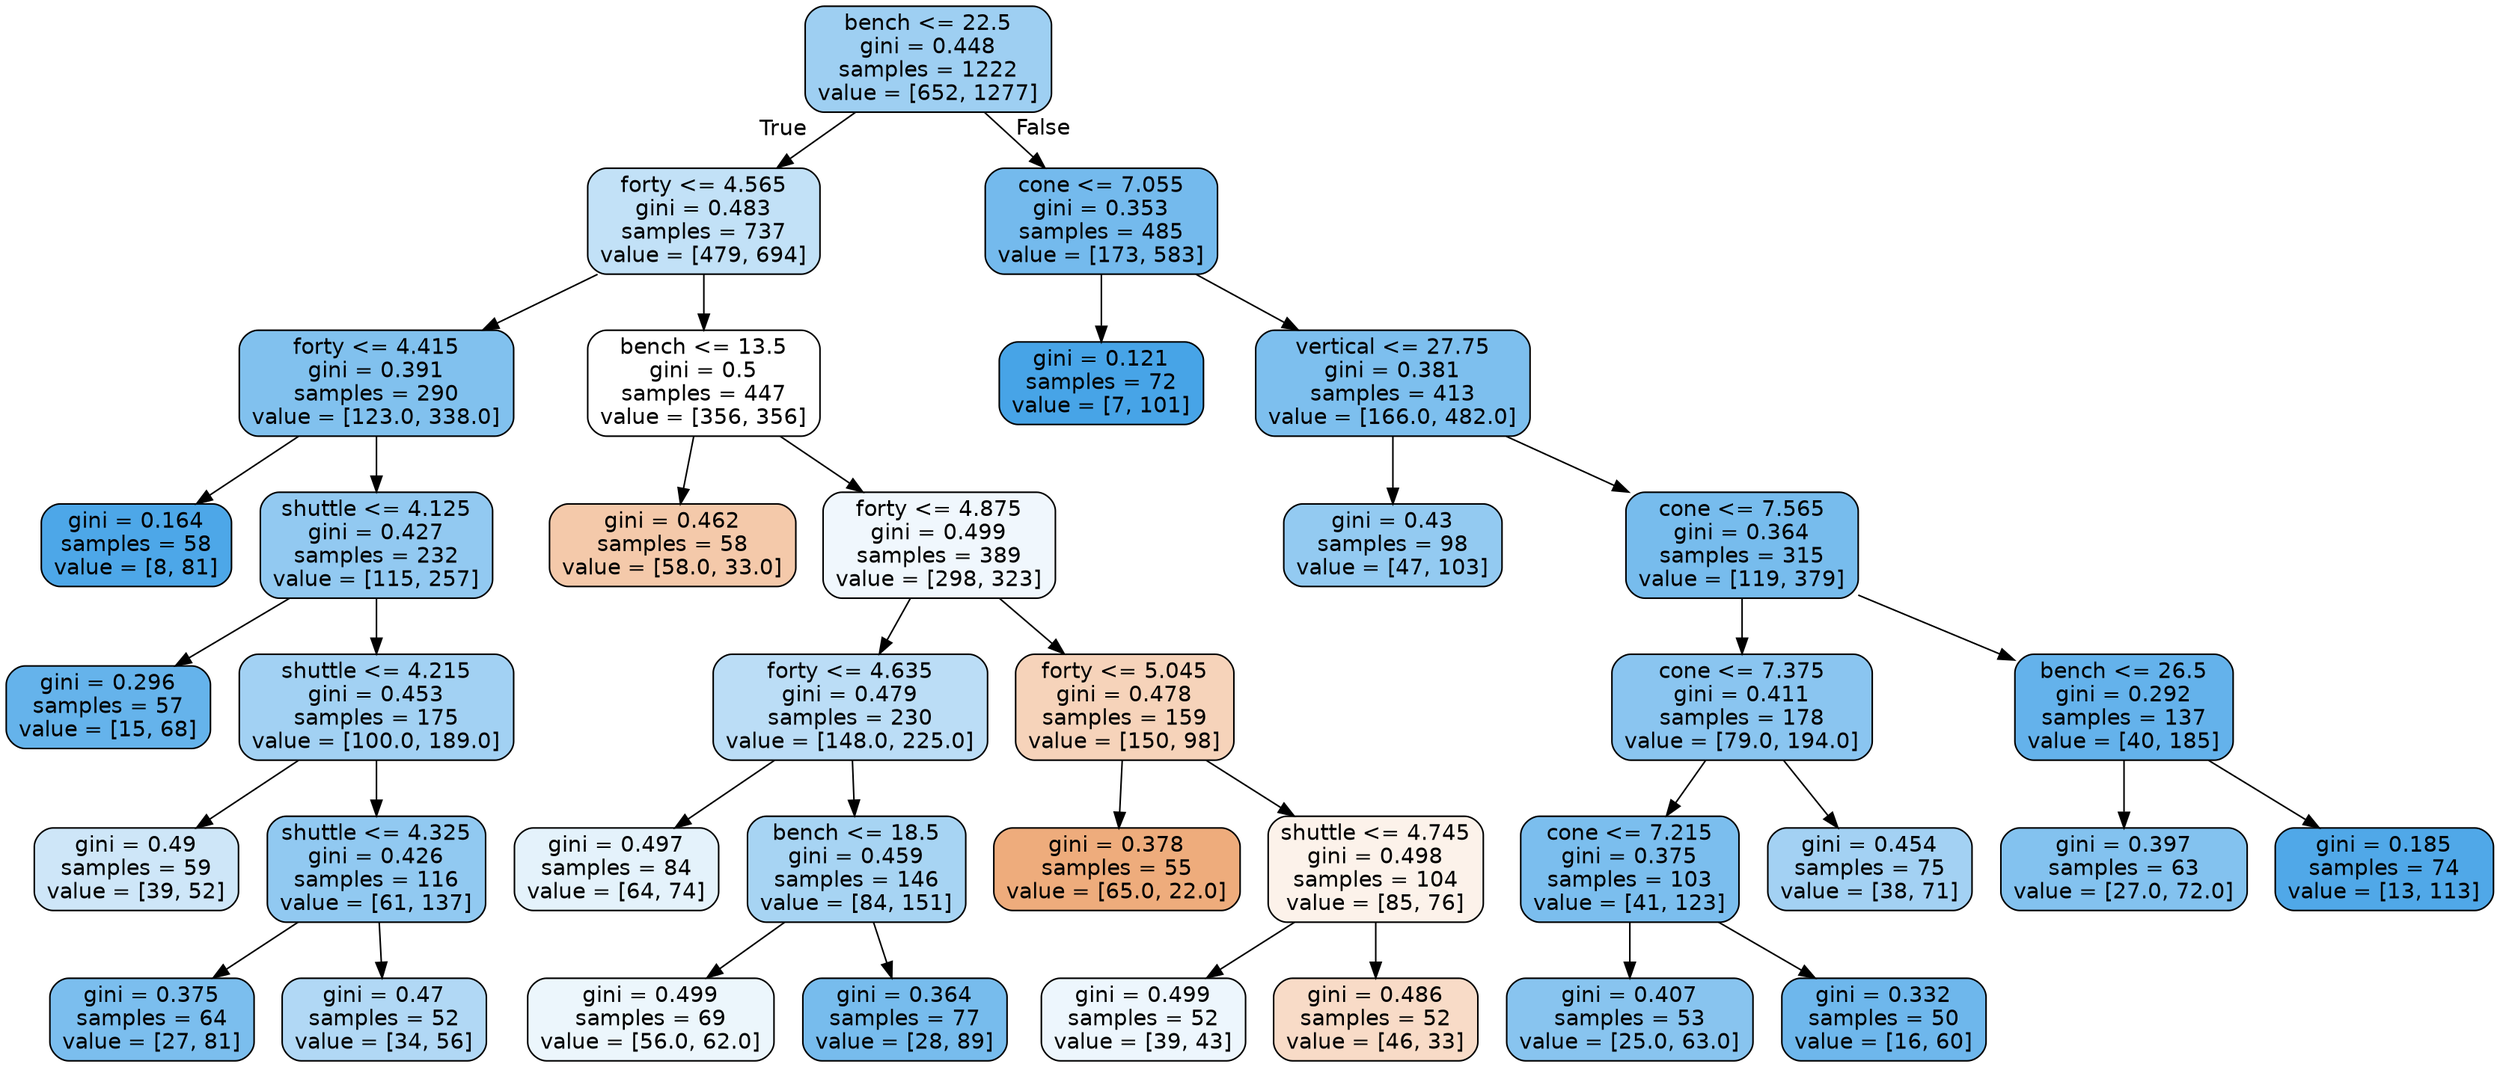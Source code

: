 digraph Tree {
node [shape=box, style="filled, rounded", color="black", fontname="helvetica"] ;
edge [fontname="helvetica"] ;
0 [label="bench <= 22.5\ngini = 0.448\nsamples = 1222\nvalue = [652, 1277]", fillcolor="#9ecff2"] ;
1 [label="forty <= 4.565\ngini = 0.483\nsamples = 737\nvalue = [479, 694]", fillcolor="#c2e1f7"] ;
0 -> 1 [labeldistance=2.5, labelangle=45, headlabel="True"] ;
3 [label="forty <= 4.415\ngini = 0.391\nsamples = 290\nvalue = [123.0, 338.0]", fillcolor="#81c1ee"] ;
1 -> 3 ;
5 [label="gini = 0.164\nsamples = 58\nvalue = [8, 81]", fillcolor="#4da7e8"] ;
3 -> 5 ;
6 [label="shuttle <= 4.125\ngini = 0.427\nsamples = 232\nvalue = [115, 257]", fillcolor="#92c9f1"] ;
3 -> 6 ;
15 [label="gini = 0.296\nsamples = 57\nvalue = [15, 68]", fillcolor="#65b3eb"] ;
6 -> 15 ;
16 [label="shuttle <= 4.215\ngini = 0.453\nsamples = 175\nvalue = [100.0, 189.0]", fillcolor="#a2d1f3"] ;
6 -> 16 ;
21 [label="gini = 0.49\nsamples = 59\nvalue = [39, 52]", fillcolor="#cee6f8"] ;
16 -> 21 ;
22 [label="shuttle <= 4.325\ngini = 0.426\nsamples = 116\nvalue = [61, 137]", fillcolor="#91c9f1"] ;
16 -> 22 ;
23 [label="gini = 0.375\nsamples = 64\nvalue = [27, 81]", fillcolor="#7bbeee"] ;
22 -> 23 ;
24 [label="gini = 0.47\nsamples = 52\nvalue = [34, 56]", fillcolor="#b1d8f5"] ;
22 -> 24 ;
4 [label="bench <= 13.5\ngini = 0.5\nsamples = 447\nvalue = [356, 356]", fillcolor="#ffffff"] ;
1 -> 4 ;
9 [label="gini = 0.462\nsamples = 58\nvalue = [58.0, 33.0]", fillcolor="#f4c9aa"] ;
4 -> 9 ;
10 [label="forty <= 4.875\ngini = 0.499\nsamples = 389\nvalue = [298, 323]", fillcolor="#f0f7fd"] ;
4 -> 10 ;
11 [label="forty <= 4.635\ngini = 0.479\nsamples = 230\nvalue = [148.0, 225.0]", fillcolor="#bbddf6"] ;
10 -> 11 ;
17 [label="gini = 0.497\nsamples = 84\nvalue = [64, 74]", fillcolor="#e4f2fb"] ;
11 -> 17 ;
18 [label="bench <= 18.5\ngini = 0.459\nsamples = 146\nvalue = [84, 151]", fillcolor="#a7d4f3"] ;
11 -> 18 ;
19 [label="gini = 0.499\nsamples = 69\nvalue = [56.0, 62.0]", fillcolor="#ecf6fc"] ;
18 -> 19 ;
20 [label="gini = 0.364\nsamples = 77\nvalue = [28, 89]", fillcolor="#77bced"] ;
18 -> 20 ;
12 [label="forty <= 5.045\ngini = 0.478\nsamples = 159\nvalue = [150, 98]", fillcolor="#f6d3ba"] ;
10 -> 12 ;
13 [label="gini = 0.378\nsamples = 55\nvalue = [65.0, 22.0]", fillcolor="#eeac7c"] ;
12 -> 13 ;
14 [label="shuttle <= 4.745\ngini = 0.498\nsamples = 104\nvalue = [85, 76]", fillcolor="#fcf2ea"] ;
12 -> 14 ;
33 [label="gini = 0.499\nsamples = 52\nvalue = [39, 43]", fillcolor="#edf6fd"] ;
14 -> 33 ;
34 [label="gini = 0.486\nsamples = 52\nvalue = [46, 33]", fillcolor="#f8dbc7"] ;
14 -> 34 ;
2 [label="cone <= 7.055\ngini = 0.353\nsamples = 485\nvalue = [173, 583]", fillcolor="#74baed"] ;
0 -> 2 [labeldistance=2.5, labelangle=-45, headlabel="False"] ;
7 [label="gini = 0.121\nsamples = 72\nvalue = [7, 101]", fillcolor="#47a4e7"] ;
2 -> 7 ;
8 [label="vertical <= 27.75\ngini = 0.381\nsamples = 413\nvalue = [166.0, 482.0]", fillcolor="#7dbfee"] ;
2 -> 8 ;
25 [label="gini = 0.43\nsamples = 98\nvalue = [47, 103]", fillcolor="#93caf1"] ;
8 -> 25 ;
26 [label="cone <= 7.565\ngini = 0.364\nsamples = 315\nvalue = [119, 379]", fillcolor="#77bced"] ;
8 -> 26 ;
27 [label="cone <= 7.375\ngini = 0.411\nsamples = 178\nvalue = [79.0, 194.0]", fillcolor="#8ac5f0"] ;
26 -> 27 ;
31 [label="cone <= 7.215\ngini = 0.375\nsamples = 103\nvalue = [41, 123]", fillcolor="#7bbeee"] ;
27 -> 31 ;
35 [label="gini = 0.407\nsamples = 53\nvalue = [25.0, 63.0]", fillcolor="#88c4ef"] ;
31 -> 35 ;
36 [label="gini = 0.332\nsamples = 50\nvalue = [16, 60]", fillcolor="#6eb7ec"] ;
31 -> 36 ;
32 [label="gini = 0.454\nsamples = 75\nvalue = [38, 71]", fillcolor="#a3d1f3"] ;
27 -> 32 ;
28 [label="bench <= 26.5\ngini = 0.292\nsamples = 137\nvalue = [40, 185]", fillcolor="#64b2eb"] ;
26 -> 28 ;
29 [label="gini = 0.397\nsamples = 63\nvalue = [27.0, 72.0]", fillcolor="#83c2ef"] ;
28 -> 29 ;
30 [label="gini = 0.185\nsamples = 74\nvalue = [13, 113]", fillcolor="#50a8e8"] ;
28 -> 30 ;
}
